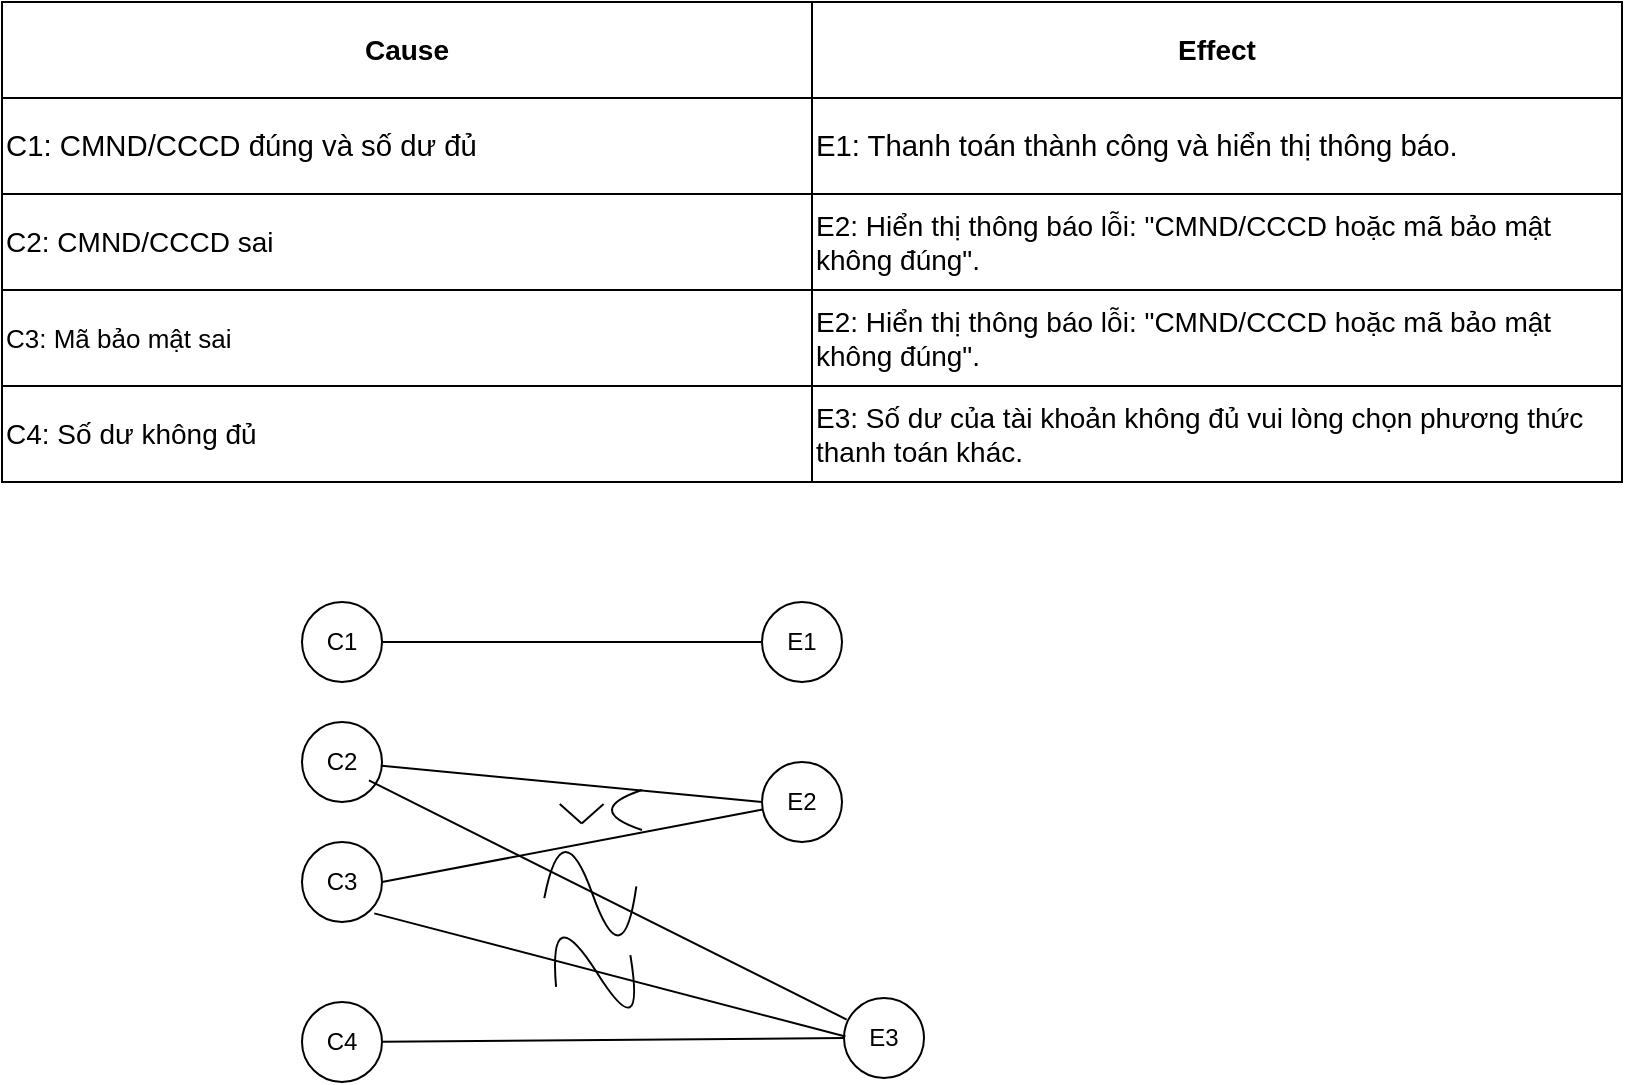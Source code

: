 <mxfile version="17.4.6" type="github">
  <diagram id="IfSzvWa2H0spGtNWGPGF" name="Page-1">
    <mxGraphModel dx="1382" dy="764" grid="1" gridSize="10" guides="1" tooltips="1" connect="1" arrows="1" fold="1" page="1" pageScale="1" pageWidth="850" pageHeight="1100" math="0" shadow="0">
      <root>
        <mxCell id="0" />
        <mxCell id="1" parent="0" />
        <mxCell id="jL4y7jOuyYx-YZkG-ypq-2" value="C1" style="ellipse;whiteSpace=wrap;html=1;" vertex="1" parent="1">
          <mxGeometry x="230" y="440" width="40" height="40" as="geometry" />
        </mxCell>
        <mxCell id="jL4y7jOuyYx-YZkG-ypq-3" value="E1" style="ellipse;whiteSpace=wrap;html=1;" vertex="1" parent="1">
          <mxGeometry x="460" y="440" width="40" height="40" as="geometry" />
        </mxCell>
        <mxCell id="jL4y7jOuyYx-YZkG-ypq-4" value="" style="endArrow=none;html=1;rounded=0;entryX=0;entryY=0.5;entryDx=0;entryDy=0;" edge="1" parent="1" source="jL4y7jOuyYx-YZkG-ypq-2" target="jL4y7jOuyYx-YZkG-ypq-3">
          <mxGeometry width="50" height="50" relative="1" as="geometry">
            <mxPoint x="400" y="420" as="sourcePoint" />
            <mxPoint x="450" y="370" as="targetPoint" />
          </mxGeometry>
        </mxCell>
        <mxCell id="jL4y7jOuyYx-YZkG-ypq-45" value="" style="shape=table;startSize=0;container=1;collapsible=0;childLayout=tableLayout;fontFamily=Helvetica;fontSize=14;fontColor=default;fillColor=none;gradientColor=none;html=1;align=left;" vertex="1" parent="1">
          <mxGeometry x="80" y="140" width="810" height="240" as="geometry" />
        </mxCell>
        <mxCell id="jL4y7jOuyYx-YZkG-ypq-46" value="" style="shape=tableRow;horizontal=0;startSize=0;swimlaneHead=0;swimlaneBody=0;top=0;left=0;bottom=0;right=0;collapsible=0;dropTarget=0;fillColor=none;points=[[0,0.5],[1,0.5]];portConstraint=eastwest;fontFamily=Helvetica;fontSize=12;fontColor=default;html=1;" vertex="1" parent="jL4y7jOuyYx-YZkG-ypq-45">
          <mxGeometry width="810" height="48" as="geometry" />
        </mxCell>
        <mxCell id="jL4y7jOuyYx-YZkG-ypq-47" value="Cause" style="shape=partialRectangle;html=1;whiteSpace=wrap;connectable=0;overflow=hidden;fillColor=none;top=0;left=0;bottom=0;right=0;pointerEvents=1;fontFamily=Helvetica;fontSize=14;fontColor=default;fontStyle=1" vertex="1" parent="jL4y7jOuyYx-YZkG-ypq-46">
          <mxGeometry width="405" height="48" as="geometry">
            <mxRectangle width="405" height="48" as="alternateBounds" />
          </mxGeometry>
        </mxCell>
        <mxCell id="jL4y7jOuyYx-YZkG-ypq-48" value="Effect" style="shape=partialRectangle;html=1;whiteSpace=wrap;connectable=0;overflow=hidden;fillColor=none;top=0;left=0;bottom=0;right=0;pointerEvents=1;fontFamily=Helvetica;fontSize=14;fontColor=default;fontStyle=1" vertex="1" parent="jL4y7jOuyYx-YZkG-ypq-46">
          <mxGeometry x="405" width="405" height="48" as="geometry">
            <mxRectangle width="405" height="48" as="alternateBounds" />
          </mxGeometry>
        </mxCell>
        <mxCell id="jL4y7jOuyYx-YZkG-ypq-49" value="" style="shape=tableRow;horizontal=0;startSize=0;swimlaneHead=0;swimlaneBody=0;top=0;left=0;bottom=0;right=0;collapsible=0;dropTarget=0;fillColor=none;points=[[0,0.5],[1,0.5]];portConstraint=eastwest;fontFamily=Helvetica;fontSize=12;fontColor=default;html=1;" vertex="1" parent="jL4y7jOuyYx-YZkG-ypq-45">
          <mxGeometry y="48" width="810" height="48" as="geometry" />
        </mxCell>
        <mxCell id="jL4y7jOuyYx-YZkG-ypq-50" value="&lt;span style=&quot;font-family: &amp;quot;arial&amp;quot; ; font-size: 14.667px&quot;&gt;C1: CMND/CCCD đúng và số dư đủ&lt;/span&gt;" style="shape=partialRectangle;html=1;whiteSpace=wrap;connectable=0;overflow=hidden;fillColor=none;top=0;left=0;bottom=0;right=0;pointerEvents=1;fontFamily=Helvetica;fontSize=12;fontColor=default;align=left;" vertex="1" parent="jL4y7jOuyYx-YZkG-ypq-49">
          <mxGeometry width="405" height="48" as="geometry">
            <mxRectangle width="405" height="48" as="alternateBounds" />
          </mxGeometry>
        </mxCell>
        <mxCell id="jL4y7jOuyYx-YZkG-ypq-51" value="&lt;span style=&quot;font-family: &amp;#34;arial&amp;#34; ; font-size: 14.667px&quot;&gt;E1: Thanh toán thành công và hiển thị thông báo.&lt;/span&gt;" style="shape=partialRectangle;html=1;whiteSpace=wrap;connectable=0;overflow=hidden;fillColor=none;top=0;left=0;bottom=0;right=0;pointerEvents=1;fontFamily=Helvetica;fontSize=12;fontColor=default;align=left;" vertex="1" parent="jL4y7jOuyYx-YZkG-ypq-49">
          <mxGeometry x="405" width="405" height="48" as="geometry">
            <mxRectangle width="405" height="48" as="alternateBounds" />
          </mxGeometry>
        </mxCell>
        <mxCell id="jL4y7jOuyYx-YZkG-ypq-52" value="" style="shape=tableRow;horizontal=0;startSize=0;swimlaneHead=0;swimlaneBody=0;top=0;left=0;bottom=0;right=0;collapsible=0;dropTarget=0;fillColor=none;points=[[0,0.5],[1,0.5]];portConstraint=eastwest;fontFamily=Helvetica;fontSize=12;fontColor=default;html=1;" vertex="1" parent="jL4y7jOuyYx-YZkG-ypq-45">
          <mxGeometry y="96" width="810" height="48" as="geometry" />
        </mxCell>
        <mxCell id="jL4y7jOuyYx-YZkG-ypq-53" value="C2: CMND/CCCD sai" style="shape=partialRectangle;html=1;whiteSpace=wrap;connectable=0;overflow=hidden;fillColor=none;top=0;left=0;bottom=0;right=0;pointerEvents=1;fontFamily=Helvetica;fontSize=14;fontColor=default;align=left;" vertex="1" parent="jL4y7jOuyYx-YZkG-ypq-52">
          <mxGeometry width="405" height="48" as="geometry">
            <mxRectangle width="405" height="48" as="alternateBounds" />
          </mxGeometry>
        </mxCell>
        <mxCell id="jL4y7jOuyYx-YZkG-ypq-54" value="E2: Hiển thị thông báo lỗi: &quot;CMND/CCCD hoặc mã bảo mật không đúng&quot;." style="shape=partialRectangle;html=1;whiteSpace=wrap;connectable=0;overflow=hidden;fillColor=none;top=0;left=0;bottom=0;right=0;pointerEvents=1;fontFamily=Helvetica;fontSize=14;fontColor=default;align=left;" vertex="1" parent="jL4y7jOuyYx-YZkG-ypq-52">
          <mxGeometry x="405" width="405" height="48" as="geometry">
            <mxRectangle width="405" height="48" as="alternateBounds" />
          </mxGeometry>
        </mxCell>
        <mxCell id="jL4y7jOuyYx-YZkG-ypq-55" value="" style="shape=tableRow;horizontal=0;startSize=0;swimlaneHead=0;swimlaneBody=0;top=0;left=0;bottom=0;right=0;collapsible=0;dropTarget=0;fillColor=none;points=[[0,0.5],[1,0.5]];portConstraint=eastwest;fontFamily=Helvetica;fontSize=12;fontColor=default;html=1;" vertex="1" parent="jL4y7jOuyYx-YZkG-ypq-45">
          <mxGeometry y="144" width="810" height="48" as="geometry" />
        </mxCell>
        <mxCell id="jL4y7jOuyYx-YZkG-ypq-56" value="C3: Mã bảo mật sai" style="shape=partialRectangle;html=1;whiteSpace=wrap;connectable=0;overflow=hidden;fillColor=none;top=0;left=0;bottom=0;right=0;pointerEvents=1;fontFamily=Helvetica;fontSize=13;fontColor=default;align=left;" vertex="1" parent="jL4y7jOuyYx-YZkG-ypq-55">
          <mxGeometry width="405" height="48" as="geometry">
            <mxRectangle width="405" height="48" as="alternateBounds" />
          </mxGeometry>
        </mxCell>
        <mxCell id="jL4y7jOuyYx-YZkG-ypq-57" value="&lt;span style=&quot;font-size: 14px&quot;&gt;E2: Hiển thị thông báo lỗi: &quot;CMND/CCCD hoặc mã bảo mật không đúng&quot;.&lt;/span&gt;" style="shape=partialRectangle;html=1;whiteSpace=wrap;connectable=0;overflow=hidden;fillColor=none;top=0;left=0;bottom=0;right=0;pointerEvents=1;fontFamily=Helvetica;fontSize=12;fontColor=default;align=left;" vertex="1" parent="jL4y7jOuyYx-YZkG-ypq-55">
          <mxGeometry x="405" width="405" height="48" as="geometry">
            <mxRectangle width="405" height="48" as="alternateBounds" />
          </mxGeometry>
        </mxCell>
        <mxCell id="jL4y7jOuyYx-YZkG-ypq-70" style="shape=tableRow;horizontal=0;startSize=0;swimlaneHead=0;swimlaneBody=0;top=0;left=0;bottom=0;right=0;collapsible=0;dropTarget=0;fillColor=none;points=[[0,0.5],[1,0.5]];portConstraint=eastwest;fontFamily=Helvetica;fontSize=12;fontColor=default;html=1;" vertex="1" parent="jL4y7jOuyYx-YZkG-ypq-45">
          <mxGeometry y="192" width="810" height="48" as="geometry" />
        </mxCell>
        <mxCell id="jL4y7jOuyYx-YZkG-ypq-71" value="C4: Số dư không đủ" style="shape=partialRectangle;html=1;whiteSpace=wrap;connectable=0;overflow=hidden;fillColor=none;top=0;left=0;bottom=0;right=0;pointerEvents=1;fontFamily=Helvetica;fontSize=14;fontColor=default;align=left;" vertex="1" parent="jL4y7jOuyYx-YZkG-ypq-70">
          <mxGeometry width="405" height="48" as="geometry">
            <mxRectangle width="405" height="48" as="alternateBounds" />
          </mxGeometry>
        </mxCell>
        <mxCell id="jL4y7jOuyYx-YZkG-ypq-72" value="E3:&amp;nbsp;Số dư của tài khoản không đủ vui lòng chọn phương thức thanh toán khác." style="shape=partialRectangle;html=1;whiteSpace=wrap;connectable=0;overflow=hidden;fillColor=none;top=0;left=0;bottom=0;right=0;pointerEvents=1;fontFamily=Helvetica;fontSize=14;fontColor=default;align=left;" vertex="1" parent="jL4y7jOuyYx-YZkG-ypq-70">
          <mxGeometry x="405" width="405" height="48" as="geometry">
            <mxRectangle width="405" height="48" as="alternateBounds" />
          </mxGeometry>
        </mxCell>
        <mxCell id="jL4y7jOuyYx-YZkG-ypq-73" value="E2" style="ellipse;whiteSpace=wrap;html=1;" vertex="1" parent="1">
          <mxGeometry x="460" y="520" width="40" height="40" as="geometry" />
        </mxCell>
        <mxCell id="jL4y7jOuyYx-YZkG-ypq-74" value="E3" style="ellipse;whiteSpace=wrap;html=1;" vertex="1" parent="1">
          <mxGeometry x="501" y="638" width="40" height="40" as="geometry" />
        </mxCell>
        <mxCell id="jL4y7jOuyYx-YZkG-ypq-75" value="C2" style="ellipse;whiteSpace=wrap;html=1;" vertex="1" parent="1">
          <mxGeometry x="230" y="500" width="40" height="40" as="geometry" />
        </mxCell>
        <mxCell id="jL4y7jOuyYx-YZkG-ypq-76" value="C3" style="ellipse;whiteSpace=wrap;html=1;" vertex="1" parent="1">
          <mxGeometry x="230" y="560" width="40" height="40" as="geometry" />
        </mxCell>
        <mxCell id="jL4y7jOuyYx-YZkG-ypq-77" value="C4" style="ellipse;whiteSpace=wrap;html=1;" vertex="1" parent="1">
          <mxGeometry x="230" y="640" width="40" height="40" as="geometry" />
        </mxCell>
        <mxCell id="jL4y7jOuyYx-YZkG-ypq-78" value="" style="endArrow=none;html=1;rounded=0;entryX=0;entryY=0.5;entryDx=0;entryDy=0;" edge="1" parent="1" source="jL4y7jOuyYx-YZkG-ypq-75" target="jL4y7jOuyYx-YZkG-ypq-73">
          <mxGeometry width="50" height="50" relative="1" as="geometry">
            <mxPoint x="270" y="520" as="sourcePoint" />
            <mxPoint x="460" y="520" as="targetPoint" />
          </mxGeometry>
        </mxCell>
        <mxCell id="jL4y7jOuyYx-YZkG-ypq-79" value="" style="endArrow=none;html=1;rounded=0;exitX=1;exitY=0.5;exitDx=0;exitDy=0;" edge="1" parent="1" source="jL4y7jOuyYx-YZkG-ypq-76" target="jL4y7jOuyYx-YZkG-ypq-73">
          <mxGeometry width="50" height="50" relative="1" as="geometry">
            <mxPoint x="279.91" y="531.896" as="sourcePoint" />
            <mxPoint x="470" y="550" as="targetPoint" />
          </mxGeometry>
        </mxCell>
        <mxCell id="jL4y7jOuyYx-YZkG-ypq-80" value="" style="endArrow=none;html=1;rounded=0;entryX=0;entryY=0.5;entryDx=0;entryDy=0;" edge="1" parent="1" source="jL4y7jOuyYx-YZkG-ypq-77" target="jL4y7jOuyYx-YZkG-ypq-74">
          <mxGeometry width="50" height="50" relative="1" as="geometry">
            <mxPoint x="280.13" y="640" as="sourcePoint" />
            <mxPoint x="470.483" y="603.742" as="targetPoint" />
          </mxGeometry>
        </mxCell>
        <mxCell id="jL4y7jOuyYx-YZkG-ypq-83" value="" style="group;rotation=15;" vertex="1" connectable="0" parent="1">
          <mxGeometry x="267.87" y="515.54" width="221.96" height="77" as="geometry" />
        </mxCell>
        <mxCell id="jL4y7jOuyYx-YZkG-ypq-84" value="" style="curved=1;endArrow=0;html=1;rounded=0;" edge="1" parent="jL4y7jOuyYx-YZkG-ypq-83">
          <mxGeometry width="50" height="50" relative="1" as="geometry">
            <mxPoint x="129.301" y="66.621" as="sourcePoint" />
            <mxPoint x="83.279" y="72.501" as="targetPoint" />
            <Array as="points">
              <mxPoint x="122.727" y="113.662" />
              <mxPoint x="92.045" y="27.421" />
            </Array>
          </mxGeometry>
        </mxCell>
        <mxCell id="jL4y7jOuyYx-YZkG-ypq-85" value="" style="endArrow=none;html=1;rounded=0;" edge="1" parent="jL4y7jOuyYx-YZkG-ypq-83">
          <mxGeometry width="50" height="50" relative="1" as="geometry">
            <mxPoint x="-4.383" y="13.7" as="sourcePoint" />
            <mxPoint x="234.496" y="133.262" as="targetPoint" />
          </mxGeometry>
        </mxCell>
        <mxCell id="jL4y7jOuyYx-YZkG-ypq-90" value="" style="group" vertex="1" connectable="0" parent="jL4y7jOuyYx-YZkG-ypq-83">
          <mxGeometry x="91.022" y="25.46" width="21.915" height="9.8" as="geometry" />
        </mxCell>
        <mxCell id="jL4y7jOuyYx-YZkG-ypq-91" value="" style="endArrow=none;html=1;rounded=0;fontSize=24;" edge="1" parent="jL4y7jOuyYx-YZkG-ypq-90">
          <mxGeometry width="50" height="50" relative="1" as="geometry">
            <mxPoint x="10.958" y="9.8" as="sourcePoint" />
            <mxPoint as="targetPoint" />
          </mxGeometry>
        </mxCell>
        <mxCell id="jL4y7jOuyYx-YZkG-ypq-92" value="" style="endArrow=none;html=1;rounded=0;fontSize=24;" edge="1" parent="jL4y7jOuyYx-YZkG-ypq-90">
          <mxGeometry width="50" height="50" relative="1" as="geometry">
            <mxPoint x="10.958" y="9.8" as="sourcePoint" />
            <mxPoint x="21.915" as="targetPoint" />
          </mxGeometry>
        </mxCell>
        <mxCell id="jL4y7jOuyYx-YZkG-ypq-86" value="" style="group;rotation=0;" vertex="1" connectable="0" parent="1">
          <mxGeometry x="272" y="552" width="198" height="78" as="geometry" />
        </mxCell>
        <mxCell id="jL4y7jOuyYx-YZkG-ypq-87" value="" style="curved=1;endArrow=0;html=1;rounded=0;" edge="1" parent="jL4y7jOuyYx-YZkG-ypq-86">
          <mxGeometry width="50" height="50" relative="1" as="geometry">
            <mxPoint x="122.186" y="64.528" as="sourcePoint" />
            <mxPoint x="85.041" y="80.412" as="targetPoint" />
            <Array as="points">
              <mxPoint x="130.006" y="112.18" />
              <mxPoint x="81.132" y="34.746" />
            </Array>
          </mxGeometry>
        </mxCell>
        <mxCell id="jL4y7jOuyYx-YZkG-ypq-88" value="" style="endArrow=none;html=1;rounded=0;" edge="1" parent="jL4y7jOuyYx-YZkG-ypq-86">
          <mxGeometry width="50" height="50" relative="1" as="geometry">
            <mxPoint x="-5.865" y="43.681" as="sourcePoint" />
            <mxPoint x="229.71" y="105.231" as="targetPoint" />
          </mxGeometry>
        </mxCell>
        <mxCell id="jL4y7jOuyYx-YZkG-ypq-89" value="" style="curved=1;endArrow=0;html=1;rounded=0;" edge="1" parent="1">
          <mxGeometry width="50" height="50" relative="1" as="geometry">
            <mxPoint x="400" y="554" as="sourcePoint" />
            <mxPoint x="400" y="534" as="targetPoint" />
            <Array as="points">
              <mxPoint x="370" y="544" />
              <mxPoint x="400" y="534" />
            </Array>
          </mxGeometry>
        </mxCell>
      </root>
    </mxGraphModel>
  </diagram>
</mxfile>

